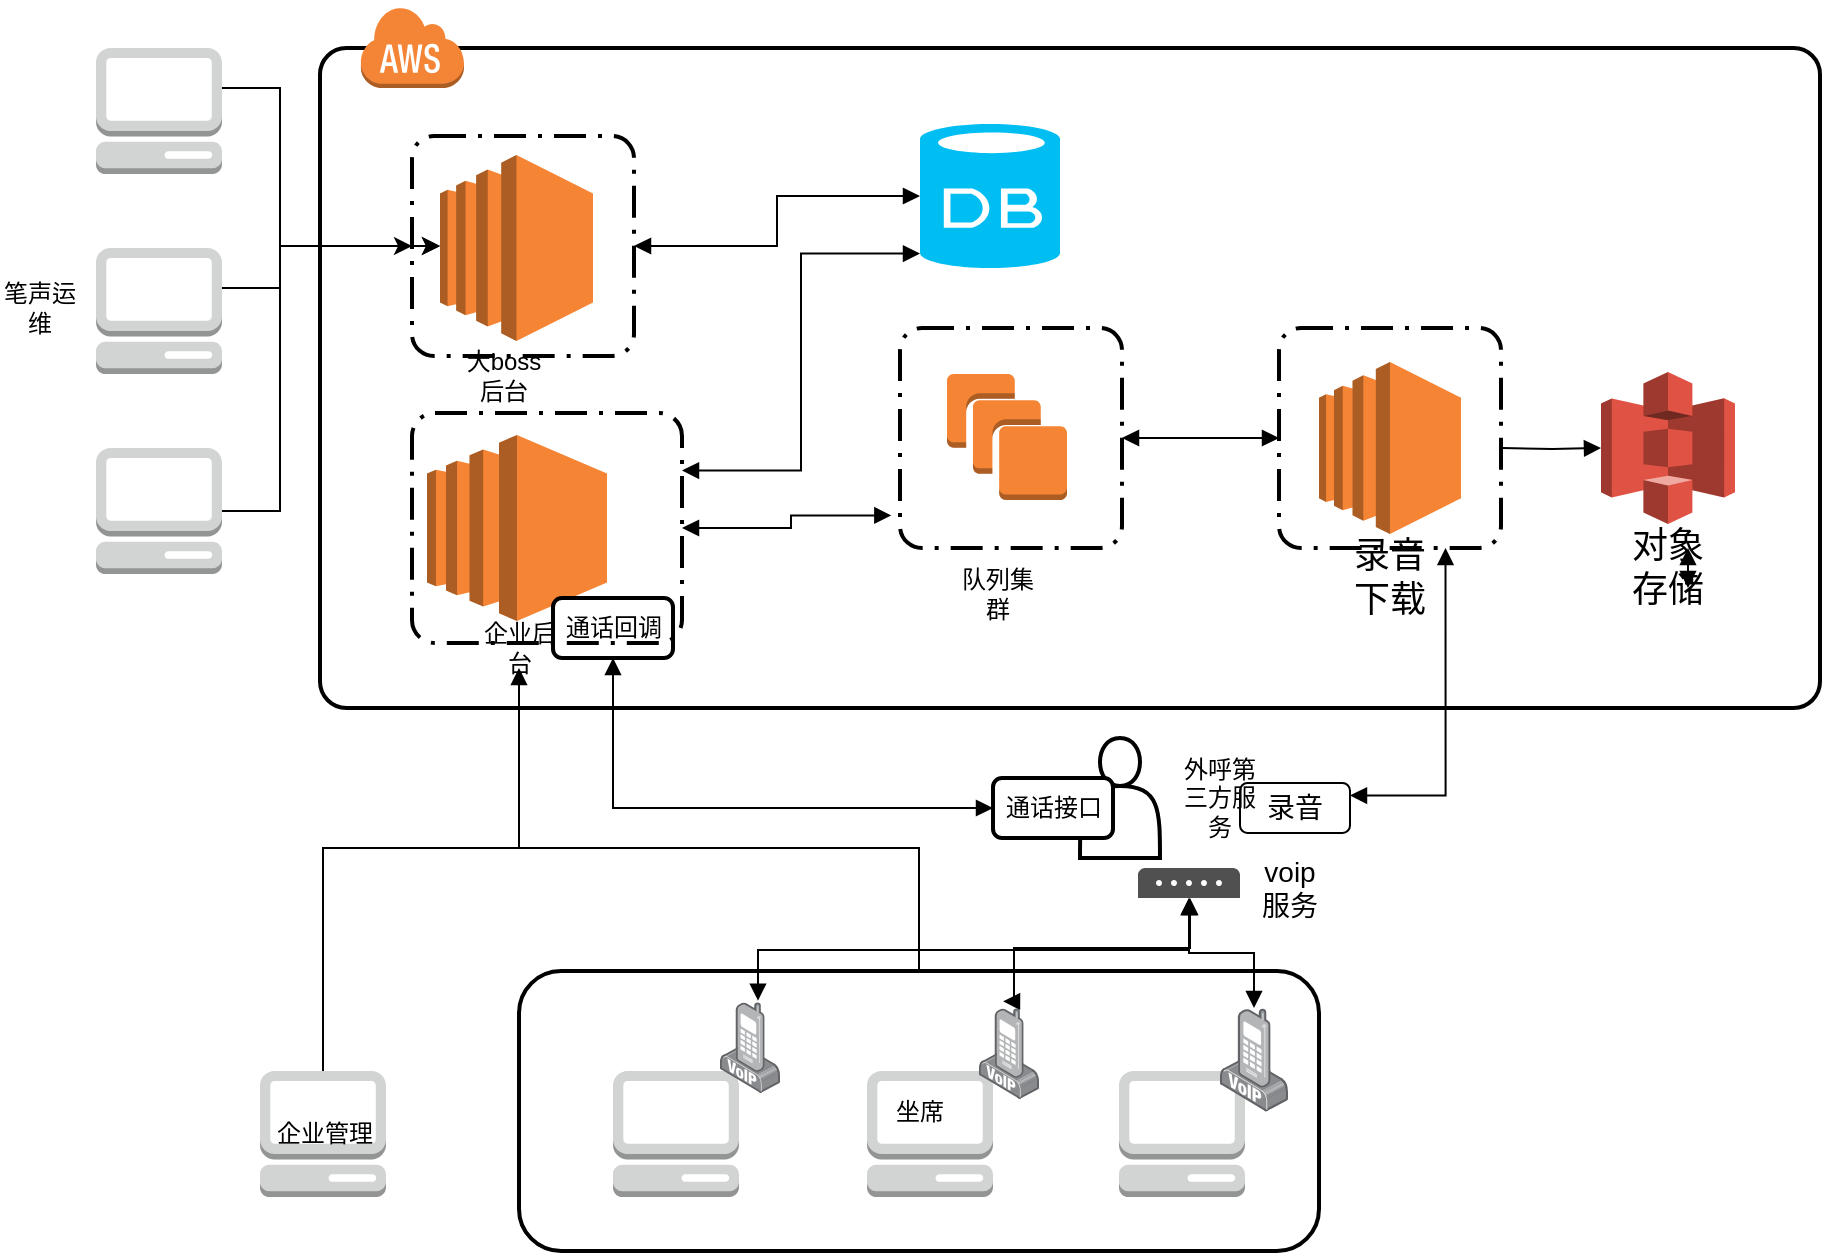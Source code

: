 <mxfile version="10.6.5" type="github"><diagram name="Page-1" id="75ae5057-2f1f-a65a-41a6-c58fb5237df7"><mxGraphModel dx="1011" dy="657" grid="1" gridSize="10" guides="1" tooltips="1" connect="1" arrows="1" fold="1" page="1" pageScale="1" pageWidth="1100" pageHeight="850" background="#ffffff" math="0" shadow="0"><root><mxCell id="0"/><mxCell id="1" parent="0"/><mxCell id="6d17579d09794128-4" value="" style="rounded=1;arcSize=4;dashed=0;strokeColor=#000000;fillColor=none;gradientColor=none;strokeWidth=2;shadow=0;comic=0;fontFamily=Verdana;fontSize=12;fontColor=#000000;html=1;" parent="1" vertex="1"><mxGeometry x="190" y="200" width="750" height="330" as="geometry"/></mxCell><mxCell id="6d17579d09794128-9" value="" style="rounded=1;arcSize=10;dashed=1;strokeColor=#000000;fillColor=none;gradientColor=none;dashPattern=8 3 1 3;strokeWidth=2;shadow=0;comic=0;fontFamily=Verdana;fontSize=12;fontColor=#000000;html=1;" parent="1" vertex="1"><mxGeometry x="480" y="340" width="111" height="110" as="geometry"/></mxCell><mxCell id="6d17579d09794128-20" style="edgeStyle=orthogonalEdgeStyle;rounded=0;html=1;labelBackgroundColor=none;strokeWidth=1;fontFamily=Verdana;fontSize=12;" parent="1" source="6d17579d09794128-1" edge="1"><mxGeometry relative="1" as="geometry"><Array as="points"><mxPoint x="170" y="220"/><mxPoint x="170" y="299"/></Array><mxPoint x="250" y="299" as="targetPoint"/></mxGeometry></mxCell><mxCell id="6d17579d09794128-1" value="" style="dashed=0;html=1;shape=mxgraph.aws3.management_console;fillColor=#D2D3D3;gradientColor=none;rounded=1;shadow=0;comic=0;strokeColor=#E6E6E6;strokeWidth=6;fontFamily=Verdana;fontSize=12;fontColor=#000000;" parent="1" vertex="1"><mxGeometry x="78" y="200" width="63" height="63" as="geometry"/></mxCell><mxCell id="6d17579d09794128-21" style="edgeStyle=orthogonalEdgeStyle;rounded=0;html=1;labelBackgroundColor=none;strokeWidth=1;fontFamily=Verdana;fontSize=12;" parent="1" source="6d17579d09794128-2" edge="1"><mxGeometry relative="1" as="geometry"><Array as="points"><mxPoint x="170" y="320"/><mxPoint x="170" y="299"/></Array><mxPoint x="250" y="299" as="targetPoint"/></mxGeometry></mxCell><mxCell id="6d17579d09794128-2" value="" style="dashed=0;html=1;shape=mxgraph.aws3.management_console;fillColor=#D2D3D3;gradientColor=none;rounded=1;shadow=0;comic=0;strokeColor=#E6E6E6;strokeWidth=6;fontFamily=Verdana;fontSize=12;fontColor=#000000;" parent="1" vertex="1"><mxGeometry x="78" y="300" width="63" height="63" as="geometry"/></mxCell><mxCell id="6d17579d09794128-22" style="edgeStyle=orthogonalEdgeStyle;rounded=0;html=1;labelBackgroundColor=none;strokeWidth=1;fontFamily=Verdana;fontSize=12;entryX=0;entryY=0.5;entryDx=0;entryDy=0;" parent="1" source="6d17579d09794128-3" edge="1" target="mPCWJyPSKGaV_-Ztjo2c-17"><mxGeometry relative="1" as="geometry"><Array as="points"><mxPoint x="170" y="432"/><mxPoint x="170" y="299"/></Array><mxPoint x="250" y="299" as="targetPoint"/></mxGeometry></mxCell><mxCell id="6d17579d09794128-3" value="" style="dashed=0;html=1;shape=mxgraph.aws3.management_console;fillColor=#D2D3D3;gradientColor=none;rounded=1;shadow=0;comic=0;strokeColor=#E6E6E6;strokeWidth=6;fontFamily=Verdana;fontSize=12;fontColor=#000000;" parent="1" vertex="1"><mxGeometry x="78" y="400" width="63" height="63" as="geometry"/></mxCell><mxCell id="6d17579d09794128-5" value="" style="dashed=0;html=1;shape=mxgraph.aws3.cloud;fillColor=#F58536;gradientColor=none;dashed=0;rounded=1;shadow=0;comic=0;strokeColor=#E6E6E6;strokeWidth=6;fontFamily=Verdana;fontSize=12;fontColor=#000000;" parent="1" vertex="1"><mxGeometry x="210" y="179" width="52" height="41" as="geometry"/></mxCell><mxCell id="6d17579d09794128-8" value="" style="dashed=0;html=1;shape=mxgraph.aws3.instances;fillColor=#F58534;gradientColor=none;rounded=1;shadow=0;comic=0;strokeColor=#E6E6E6;strokeWidth=6;fontFamily=Verdana;fontSize=12;fontColor=#000000;" parent="1" vertex="1"><mxGeometry x="503.5" y="363" width="60" height="63" as="geometry"/></mxCell><mxCell id="6d17579d09794128-18" value="" style="dashed=0;html=1;shape=mxgraph.aws3.management_console;fillColor=#D2D3D3;gradientColor=none;rounded=1;shadow=0;comic=0;strokeColor=#E6E6E6;strokeWidth=6;fontFamily=Verdana;fontSize=12;fontColor=#000000;" parent="1" vertex="1"><mxGeometry x="336.5" y="711.5" width="63" height="63" as="geometry"/></mxCell><mxCell id="6d17579d09794128-19" value="" style="dashed=0;html=1;shape=mxgraph.aws3.management_console;fillColor=#D2D3D3;gradientColor=none;rounded=1;shadow=0;comic=0;strokeColor=#E6E6E6;strokeWidth=6;fontFamily=Verdana;fontSize=12;fontColor=#000000;" parent="1" vertex="1"><mxGeometry x="463.5" y="711.5" width="63" height="63" as="geometry"/></mxCell><mxCell id="6d17579d09794128-33" value="" style="dashed=0;html=1;shape=mxgraph.aws3.management_console;fillColor=#D2D3D3;gradientColor=none;rounded=1;shadow=0;comic=0;strokeColor=#E6E6E6;strokeWidth=6;fontFamily=Verdana;fontSize=12;fontColor=#000000;" parent="1" vertex="1"><mxGeometry x="589.5" y="711.5" width="63" height="63" as="geometry"/></mxCell><mxCell id="KxzLBSCPMFVq-76dxhOk-15" style="edgeStyle=orthogonalEdgeStyle;rounded=0;orthogonalLoop=1;jettySize=auto;html=1;exitX=0.5;exitY=0;exitDx=0;exitDy=0;exitPerimeter=0;entryX=0.5;entryY=1;entryDx=0;entryDy=0;endArrow=block;endFill=1;" parent="1" source="6d17579d09794128-34" target="KxzLBSCPMFVq-76dxhOk-5" edge="1"><mxGeometry relative="1" as="geometry"><Array as="points"><mxPoint x="192" y="600"/><mxPoint x="290" y="600"/></Array></mxGeometry></mxCell><mxCell id="6d17579d09794128-34" value="企业管理" style="dashed=0;html=1;shape=mxgraph.aws3.management_console;fillColor=#D2D3D3;gradientColor=none;rounded=1;shadow=0;comic=0;strokeColor=#E6E6E6;strokeWidth=6;fontFamily=Verdana;fontSize=12;fontColor=#000000;" parent="1" vertex="1"><mxGeometry x="160" y="711.5" width="63" height="63" as="geometry"/></mxCell><mxCell id="KxzLBSCPMFVq-76dxhOk-36" style="edgeStyle=orthogonalEdgeStyle;rounded=0;orthogonalLoop=1;jettySize=auto;html=1;entryX=0;entryY=0.5;entryDx=0;entryDy=0;entryPerimeter=0;endArrow=block;endFill=1;startArrow=block;startFill=1;exitX=1;exitY=0.5;exitDx=0;exitDy=0;" parent="1" source="mPCWJyPSKGaV_-Ztjo2c-17" edge="1" target="KxzLBSCPMFVq-76dxhOk-38"><mxGeometry relative="1" as="geometry"><mxPoint x="398" y="300" as="targetPoint"/></mxGeometry></mxCell><mxCell id="KxzLBSCPMFVq-76dxhOk-1" value="" style="outlineConnect=0;dashed=0;verticalLabelPosition=bottom;verticalAlign=top;align=center;html=1;shape=mxgraph.aws3.ec2;fillColor=#F58534;gradientColor=none;" parent="1" vertex="1"><mxGeometry x="250" y="253.5" width="76.5" height="93" as="geometry"/></mxCell><mxCell id="KxzLBSCPMFVq-76dxhOk-37" style="edgeStyle=orthogonalEdgeStyle;rounded=0;orthogonalLoop=1;jettySize=auto;html=1;exitX=1;exitY=0.25;exitDx=0;exitDy=0;entryX=0;entryY=0.9;entryDx=0;entryDy=0;entryPerimeter=0;endArrow=block;endFill=1;startArrow=block;startFill=1;" parent="1" source="mPCWJyPSKGaV_-Ztjo2c-16" edge="1" target="KxzLBSCPMFVq-76dxhOk-38"><mxGeometry relative="1" as="geometry"><mxPoint x="398" y="323" as="targetPoint"/></mxGeometry></mxCell><mxCell id="KxzLBSCPMFVq-76dxhOk-2" value="" style="outlineConnect=0;dashed=0;verticalLabelPosition=bottom;verticalAlign=top;align=center;html=1;shape=mxgraph.aws3.ec2;fillColor=#F58534;gradientColor=none;" parent="1" vertex="1"><mxGeometry x="243.5" y="393.5" width="90" height="93" as="geometry"/></mxCell><mxCell id="KxzLBSCPMFVq-76dxhOk-3" value="大boss后台" style="text;html=1;strokeColor=none;fillColor=none;align=center;verticalAlign=middle;whiteSpace=wrap;rounded=0;" parent="1" vertex="1"><mxGeometry x="262" y="354" width="40" height="20" as="geometry"/></mxCell><mxCell id="KxzLBSCPMFVq-76dxhOk-5" value="企业后台" style="text;html=1;strokeColor=none;fillColor=none;align=center;verticalAlign=middle;whiteSpace=wrap;rounded=0;" parent="1" vertex="1"><mxGeometry x="269.5" y="490" width="40" height="20" as="geometry"/></mxCell><mxCell id="KxzLBSCPMFVq-76dxhOk-6" value="笔声运维" style="text;html=1;strokeColor=none;fillColor=none;align=center;verticalAlign=middle;whiteSpace=wrap;rounded=0;" parent="1" vertex="1"><mxGeometry x="30" y="220" width="40" height="220" as="geometry"/></mxCell><mxCell id="KxzLBSCPMFVq-76dxhOk-29" style="edgeStyle=orthogonalEdgeStyle;rounded=0;orthogonalLoop=1;jettySize=auto;html=1;exitX=0.5;exitY=0;exitDx=0;exitDy=0;endArrow=none;endFill=0;" parent="1" source="KxzLBSCPMFVq-76dxhOk-9" edge="1"><mxGeometry relative="1" as="geometry"><mxPoint x="290" y="600" as="targetPoint"/><Array as="points"><mxPoint x="490" y="600"/></Array></mxGeometry></mxCell><mxCell id="KxzLBSCPMFVq-76dxhOk-9" value="坐席" style="rounded=1;whiteSpace=wrap;html=1;strokeWidth=2;fillColor=none;" parent="1" vertex="1"><mxGeometry x="289.5" y="661.5" width="400" height="140" as="geometry"/></mxCell><mxCell id="KxzLBSCPMFVq-76dxhOk-28" style="edgeStyle=orthogonalEdgeStyle;rounded=0;orthogonalLoop=1;jettySize=auto;html=1;exitX=0;exitY=0.5;exitDx=0;exitDy=0;entryX=0.5;entryY=1;entryDx=0;entryDy=0;endArrow=block;endFill=1;startArrow=block;startFill=1;" parent="1" source="KxzLBSCPMFVq-76dxhOk-24" target="KxzLBSCPMFVq-76dxhOk-25" edge="1"><mxGeometry relative="1" as="geometry"><Array as="points"><mxPoint x="337" y="580"/></Array></mxGeometry></mxCell><mxCell id="KxzLBSCPMFVq-76dxhOk-20" value="" style="shape=actor;whiteSpace=wrap;html=1;strokeWidth=2;fillColor=none;" parent="1" vertex="1"><mxGeometry x="570" y="545" width="40" height="60" as="geometry"/></mxCell><mxCell id="KxzLBSCPMFVq-76dxhOk-21" value="外呼第三方服务" style="text;html=1;strokeColor=none;fillColor=none;align=center;verticalAlign=middle;whiteSpace=wrap;rounded=0;" parent="1" vertex="1"><mxGeometry x="619.5" y="565" width="40" height="20" as="geometry"/></mxCell><mxCell id="KxzLBSCPMFVq-76dxhOk-24" value="通话接口" style="rounded=1;whiteSpace=wrap;html=1;strokeWidth=2;fillColor=#ffffff;" parent="1" vertex="1"><mxGeometry x="526.5" y="565" width="60" height="30" as="geometry"/></mxCell><mxCell id="KxzLBSCPMFVq-76dxhOk-25" value="通话回调" style="rounded=1;whiteSpace=wrap;html=1;strokeWidth=2;fillColor=#ffffff;" parent="1" vertex="1"><mxGeometry x="306.5" y="475" width="60" height="30" as="geometry"/></mxCell><mxCell id="mPCWJyPSKGaV_-Ztjo2c-15" style="edgeStyle=orthogonalEdgeStyle;rounded=0;orthogonalLoop=1;jettySize=auto;html=1;startArrow=block;startFill=1;endArrow=block;endFill=1;fontSize=18;exitX=1;exitY=0.5;exitDx=0;exitDy=0;entryX=0;entryY=0.5;entryDx=0;entryDy=0;" edge="1" parent="1" source="6d17579d09794128-9" target="mPCWJyPSKGaV_-Ztjo2c-21"><mxGeometry relative="1" as="geometry"><mxPoint x="689" y="398" as="targetPoint"/></mxGeometry></mxCell><mxCell id="KxzLBSCPMFVq-76dxhOk-33" value="队列集群" style="text;html=1;strokeColor=none;fillColor=none;align=center;verticalAlign=middle;whiteSpace=wrap;rounded=0;" parent="1" vertex="1"><mxGeometry x="509" y="463" width="40" height="20" as="geometry"/></mxCell><mxCell id="KxzLBSCPMFVq-76dxhOk-38" value="" style="verticalLabelPosition=bottom;html=1;verticalAlign=top;align=center;strokeColor=none;fillColor=#00BEF2;shape=mxgraph.azure.database;" parent="1" vertex="1"><mxGeometry x="490" y="238" width="70" height="72" as="geometry"/></mxCell><mxCell id="mPCWJyPSKGaV_-Ztjo2c-20" style="edgeStyle=orthogonalEdgeStyle;rounded=0;orthogonalLoop=1;jettySize=auto;html=1;startArrow=none;startFill=0;endArrow=block;endFill=1;fontSize=18;" edge="1" parent="1" target="mPCWJyPSKGaV_-Ztjo2c-5"><mxGeometry relative="1" as="geometry"><mxPoint x="781" y="400" as="sourcePoint"/></mxGeometry></mxCell><mxCell id="mPCWJyPSKGaV_-Ztjo2c-4" value="" style="outlineConnect=0;dashed=0;verticalLabelPosition=bottom;verticalAlign=top;align=center;html=1;shape=mxgraph.aws3.ec2;fillColor=#F58534;gradientColor=none;rounded=0;fontSize=18;" vertex="1" parent="1"><mxGeometry x="689.5" y="357" width="71" height="86" as="geometry"/></mxCell><mxCell id="mPCWJyPSKGaV_-Ztjo2c-5" value="" style="outlineConnect=0;dashed=0;verticalLabelPosition=bottom;verticalAlign=top;align=center;html=1;shape=mxgraph.aws3.s3;fillColor=#E05243;gradientColor=none;rounded=0;fontSize=18;" vertex="1" parent="1"><mxGeometry x="830.5" y="362" width="67" height="76" as="geometry"/></mxCell><mxCell id="mPCWJyPSKGaV_-Ztjo2c-8" value="录音下载&lt;br&gt;" style="text;html=1;strokeColor=none;fillColor=none;align=center;verticalAlign=middle;whiteSpace=wrap;rounded=0;fontSize=18;" vertex="1" parent="1"><mxGeometry x="705" y="455" width="40" height="20" as="geometry"/></mxCell><mxCell id="mPCWJyPSKGaV_-Ztjo2c-14" value="对象存储&lt;br&gt;" style="text;html=1;strokeColor=none;fillColor=none;align=center;verticalAlign=middle;whiteSpace=wrap;rounded=0;fontSize=18;" vertex="1" parent="1"><mxGeometry x="844" y="450" width="40" height="20" as="geometry"/></mxCell><mxCell id="mPCWJyPSKGaV_-Ztjo2c-18" style="edgeStyle=orthogonalEdgeStyle;rounded=0;orthogonalLoop=1;jettySize=auto;html=1;exitX=1;exitY=0.5;exitDx=0;exitDy=0;entryX=-0.039;entryY=0.852;entryDx=0;entryDy=0;entryPerimeter=0;startArrow=block;startFill=1;endArrow=block;endFill=1;fontSize=18;" edge="1" parent="1" source="mPCWJyPSKGaV_-Ztjo2c-16" target="6d17579d09794128-9"><mxGeometry relative="1" as="geometry"/></mxCell><mxCell id="mPCWJyPSKGaV_-Ztjo2c-16" value="" style="rounded=1;arcSize=10;dashed=1;strokeColor=#000000;fillColor=none;gradientColor=none;dashPattern=8 3 1 3;strokeWidth=2;shadow=0;comic=0;fontFamily=Verdana;fontSize=12;fontColor=#000000;html=1;" vertex="1" parent="1"><mxGeometry x="236" y="382.5" width="135" height="115" as="geometry"/></mxCell><mxCell id="mPCWJyPSKGaV_-Ztjo2c-17" value="" style="rounded=1;arcSize=10;dashed=1;strokeColor=#000000;fillColor=none;gradientColor=none;dashPattern=8 3 1 3;strokeWidth=2;shadow=0;comic=0;fontFamily=Verdana;fontSize=12;fontColor=#000000;html=1;" vertex="1" parent="1"><mxGeometry x="236" y="244" width="111" height="110" as="geometry"/></mxCell><mxCell id="mPCWJyPSKGaV_-Ztjo2c-19" style="edgeStyle=orthogonalEdgeStyle;rounded=0;orthogonalLoop=1;jettySize=auto;html=1;exitX=0.75;exitY=0;exitDx=0;exitDy=0;entryX=0.75;entryY=1;entryDx=0;entryDy=0;startArrow=block;startFill=1;endArrow=block;endFill=1;fontSize=18;" edge="1" parent="1" source="mPCWJyPSKGaV_-Ztjo2c-14" target="mPCWJyPSKGaV_-Ztjo2c-14"><mxGeometry relative="1" as="geometry"/></mxCell><mxCell id="mPCWJyPSKGaV_-Ztjo2c-21" value="" style="rounded=1;arcSize=10;dashed=1;strokeColor=#000000;fillColor=none;gradientColor=none;dashPattern=8 3 1 3;strokeWidth=2;shadow=0;comic=0;fontFamily=Verdana;fontSize=12;fontColor=#000000;html=1;" vertex="1" parent="1"><mxGeometry x="669.5" y="340" width="111" height="110" as="geometry"/></mxCell><mxCell id="mPCWJyPSKGaV_-Ztjo2c-23" style="edgeStyle=orthogonalEdgeStyle;rounded=0;orthogonalLoop=1;jettySize=auto;html=1;exitX=1;exitY=0.25;exitDx=0;exitDy=0;entryX=0.75;entryY=1;entryDx=0;entryDy=0;startArrow=block;startFill=1;endArrow=block;endFill=1;fontSize=14;" edge="1" parent="1" source="mPCWJyPSKGaV_-Ztjo2c-22" target="mPCWJyPSKGaV_-Ztjo2c-21"><mxGeometry relative="1" as="geometry"/></mxCell><mxCell id="mPCWJyPSKGaV_-Ztjo2c-22" value="录音" style="rounded=1;whiteSpace=wrap;html=1;fillColor=none;fontSize=14;" vertex="1" parent="1"><mxGeometry x="650" y="567.5" width="55" height="25" as="geometry"/></mxCell><mxCell id="mPCWJyPSKGaV_-Ztjo2c-30" style="edgeStyle=orthogonalEdgeStyle;rounded=0;orthogonalLoop=1;jettySize=auto;html=1;startArrow=block;startFill=1;endArrow=block;endFill=1;fontSize=14;exitX=0.4;exitY=-0.073;exitDx=0;exitDy=0;exitPerimeter=0;" edge="1" parent="1" source="mPCWJyPSKGaV_-Ztjo2c-24" target="mPCWJyPSKGaV_-Ztjo2c-27"><mxGeometry relative="1" as="geometry"><Array as="points"><mxPoint x="537" y="650"/><mxPoint x="625" y="650"/></Array></mxGeometry></mxCell><mxCell id="mPCWJyPSKGaV_-Ztjo2c-24" value="" style="points=[];aspect=fixed;html=1;align=center;shadow=0;dashed=0;image;image=img/lib/allied_telesis/computer_and_terminals/VOIP_IP_phone.svg;rounded=0;fillColor=none;fontSize=14;" vertex="1" parent="1"><mxGeometry x="519.5" y="680" width="30" height="45.6" as="geometry"/></mxCell><mxCell id="mPCWJyPSKGaV_-Ztjo2c-29" style="edgeStyle=orthogonalEdgeStyle;rounded=0;orthogonalLoop=1;jettySize=auto;html=1;startArrow=block;startFill=1;endArrow=block;endFill=1;fontSize=14;exitX=0.633;exitY=-0.015;exitDx=0;exitDy=0;exitPerimeter=0;" edge="1" parent="1" source="mPCWJyPSKGaV_-Ztjo2c-25" target="mPCWJyPSKGaV_-Ztjo2c-27"><mxGeometry relative="1" as="geometry"/></mxCell><mxCell id="mPCWJyPSKGaV_-Ztjo2c-25" value="" style="points=[];aspect=fixed;html=1;align=center;shadow=0;dashed=0;image;image=img/lib/allied_telesis/computer_and_terminals/VOIP_IP_phone.svg;rounded=0;fillColor=none;fontSize=14;" vertex="1" parent="1"><mxGeometry x="390" y="677" width="30" height="45.6" as="geometry"/></mxCell><mxCell id="mPCWJyPSKGaV_-Ztjo2c-26" value="" style="points=[];aspect=fixed;html=1;align=center;shadow=0;dashed=0;image;image=img/lib/allied_telesis/computer_and_terminals/VOIP_IP_phone.svg;rounded=0;fillColor=none;fontSize=14;" vertex="1" parent="1"><mxGeometry x="640" y="680" width="34" height="52" as="geometry"/></mxCell><mxCell id="mPCWJyPSKGaV_-Ztjo2c-31" style="edgeStyle=orthogonalEdgeStyle;rounded=0;orthogonalLoop=1;jettySize=auto;html=1;startArrow=block;startFill=1;endArrow=block;endFill=1;fontSize=14;" edge="1" parent="1" source="mPCWJyPSKGaV_-Ztjo2c-27" target="mPCWJyPSKGaV_-Ztjo2c-26"><mxGeometry relative="1" as="geometry"/></mxCell><mxCell id="mPCWJyPSKGaV_-Ztjo2c-27" value="" style="pointerEvents=1;shadow=0;dashed=0;html=1;strokeColor=none;fillColor=#505050;labelPosition=center;verticalLabelPosition=bottom;verticalAlign=top;outlineConnect=0;align=center;shape=mxgraph.office.communications.voip_gateway;rounded=0;fontSize=14;" vertex="1" parent="1"><mxGeometry x="599" y="610" width="51" height="15" as="geometry"/></mxCell><mxCell id="mPCWJyPSKGaV_-Ztjo2c-28" value="voip服务" style="text;html=1;strokeColor=none;fillColor=none;align=center;verticalAlign=middle;whiteSpace=wrap;rounded=0;fontSize=14;" vertex="1" parent="1"><mxGeometry x="655" y="610" width="40" height="20" as="geometry"/></mxCell></root></mxGraphModel></diagram></mxfile>